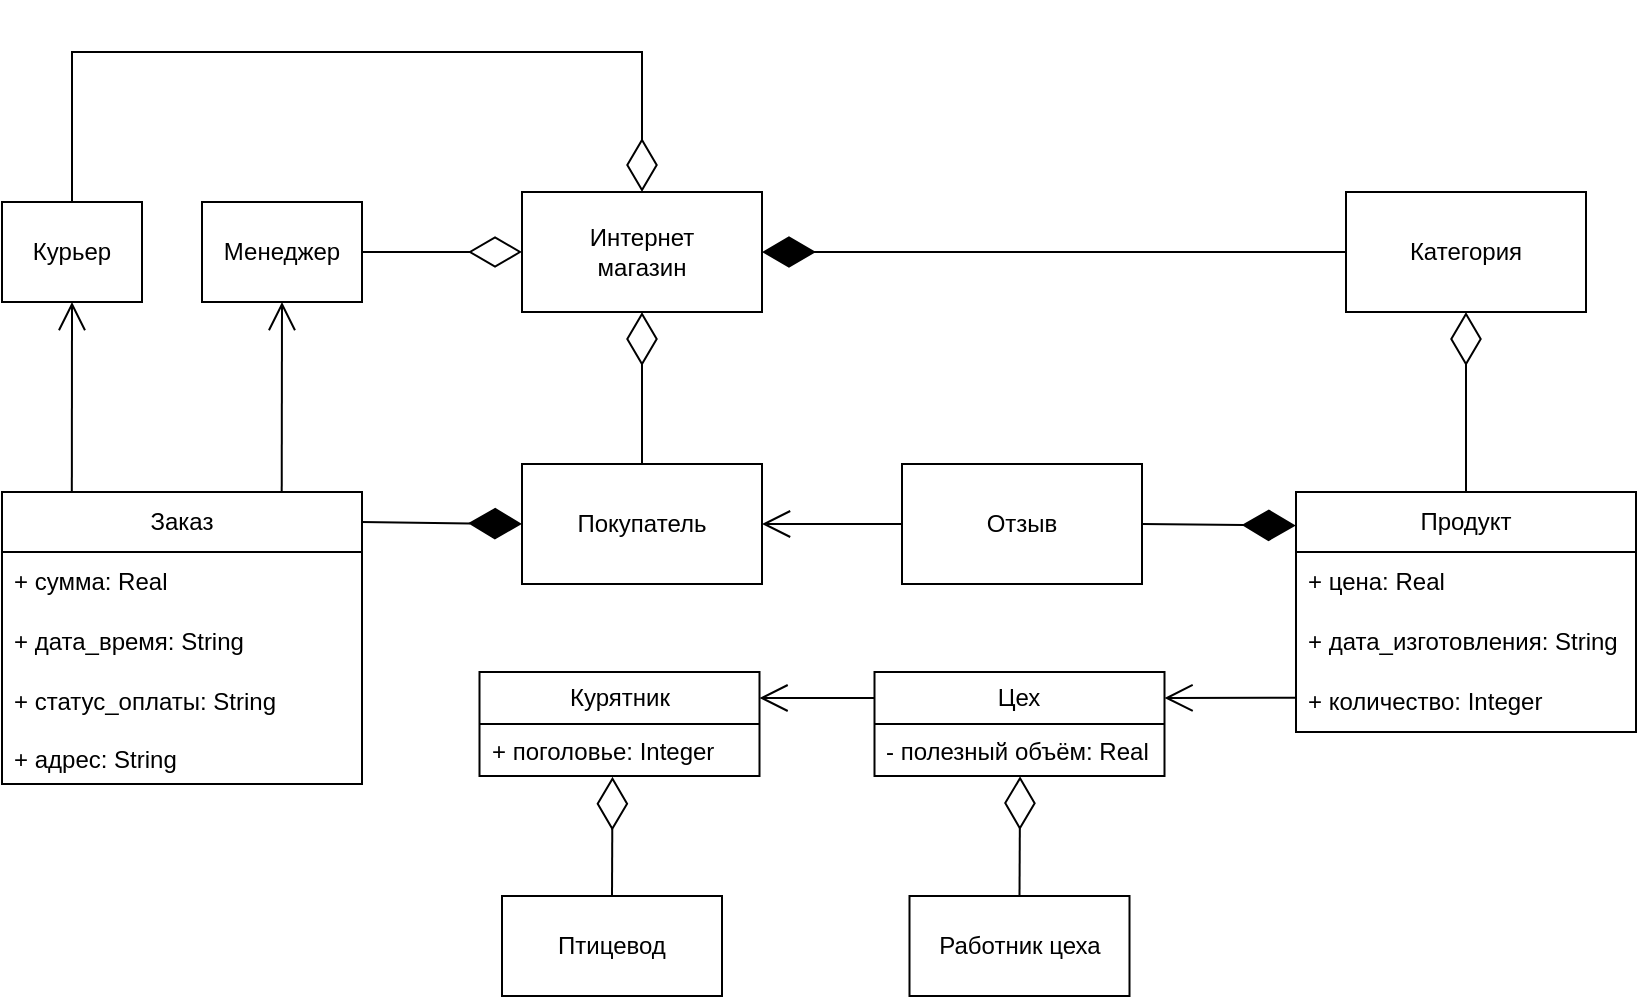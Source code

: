 <mxfile version="24.7.17">
  <diagram name="Страница — 1" id="RFpwW-EvHah2aBxBeGnW">
    <mxGraphModel dx="1005" dy="596" grid="1" gridSize="10" guides="1" tooltips="1" connect="1" arrows="1" fold="1" page="1" pageScale="1" pageWidth="827" pageHeight="1169" math="0" shadow="0">
      <root>
        <mxCell id="0" />
        <mxCell id="1" parent="0" />
        <mxCell id="fHBep_0TYd8QnGB2VWUB-1" value="Интернет&lt;div&gt;магазин&lt;/div&gt;" style="rounded=0;whiteSpace=wrap;html=1;" vertex="1" parent="1">
          <mxGeometry x="265" y="390" width="120" height="60" as="geometry" />
        </mxCell>
        <mxCell id="fHBep_0TYd8QnGB2VWUB-3" value="Категория" style="rounded=0;whiteSpace=wrap;html=1;" vertex="1" parent="1">
          <mxGeometry x="677" y="390" width="120" height="60" as="geometry" />
        </mxCell>
        <mxCell id="fHBep_0TYd8QnGB2VWUB-4" value="Отзыв" style="rounded=0;whiteSpace=wrap;html=1;" vertex="1" parent="1">
          <mxGeometry x="455" y="526" width="120" height="60" as="geometry" />
        </mxCell>
        <object label="Продукт" id="fHBep_0TYd8QnGB2VWUB-5">
          <mxCell style="swimlane;fontStyle=0;childLayout=stackLayout;horizontal=1;startSize=30;horizontalStack=0;resizeParent=1;resizeParentMax=0;resizeLast=0;collapsible=1;marginBottom=0;whiteSpace=wrap;html=1;glass=0;" vertex="1" parent="1">
            <mxGeometry x="652" y="540" width="170" height="120" as="geometry">
              <mxRectangle x="620" y="430" width="90" height="30" as="alternateBounds" />
            </mxGeometry>
          </mxCell>
        </object>
        <mxCell id="fHBep_0TYd8QnGB2VWUB-6" value="+ цена: Real" style="text;strokeColor=none;fillColor=none;align=left;verticalAlign=middle;spacingLeft=4;spacingRight=4;overflow=hidden;points=[[0,0.5],[1,0.5]];portConstraint=eastwest;rotatable=0;whiteSpace=wrap;html=1;" vertex="1" parent="fHBep_0TYd8QnGB2VWUB-5">
          <mxGeometry y="30" width="170" height="30" as="geometry" />
        </mxCell>
        <mxCell id="fHBep_0TYd8QnGB2VWUB-7" value="+ дата_изготовления: String" style="text;strokeColor=none;fillColor=none;align=left;verticalAlign=middle;spacingLeft=4;spacingRight=4;overflow=hidden;points=[[0,0.5],[1,0.5]];portConstraint=eastwest;rotatable=0;whiteSpace=wrap;html=1;" vertex="1" parent="fHBep_0TYd8QnGB2VWUB-5">
          <mxGeometry y="60" width="170" height="30" as="geometry" />
        </mxCell>
        <mxCell id="fHBep_0TYd8QnGB2VWUB-8" value="+ количество: Integer&amp;nbsp;" style="text;strokeColor=none;fillColor=none;align=left;verticalAlign=middle;spacingLeft=4;spacingRight=4;overflow=hidden;points=[[0,0.5],[1,0.5]];portConstraint=eastwest;rotatable=0;whiteSpace=wrap;html=1;" vertex="1" parent="fHBep_0TYd8QnGB2VWUB-5">
          <mxGeometry y="90" width="170" height="30" as="geometry" />
        </mxCell>
        <mxCell id="fHBep_0TYd8QnGB2VWUB-9" value="Заказ" style="swimlane;fontStyle=0;childLayout=stackLayout;horizontal=1;startSize=30;horizontalStack=0;resizeParent=1;resizeParentMax=0;resizeLast=0;collapsible=1;marginBottom=0;whiteSpace=wrap;html=1;" vertex="1" parent="1">
          <mxGeometry x="5" y="540" width="180" height="146" as="geometry" />
        </mxCell>
        <mxCell id="fHBep_0TYd8QnGB2VWUB-10" value="+ сумма: Real" style="text;strokeColor=none;fillColor=none;align=left;verticalAlign=middle;spacingLeft=4;spacingRight=4;overflow=hidden;points=[[0,0.5],[1,0.5]];portConstraint=eastwest;rotatable=0;whiteSpace=wrap;html=1;" vertex="1" parent="fHBep_0TYd8QnGB2VWUB-9">
          <mxGeometry y="30" width="180" height="30" as="geometry" />
        </mxCell>
        <mxCell id="fHBep_0TYd8QnGB2VWUB-11" value="+ дата_время: String" style="text;strokeColor=none;fillColor=none;align=left;verticalAlign=middle;spacingLeft=4;spacingRight=4;overflow=hidden;points=[[0,0.5],[1,0.5]];portConstraint=eastwest;rotatable=0;whiteSpace=wrap;html=1;" vertex="1" parent="fHBep_0TYd8QnGB2VWUB-9">
          <mxGeometry y="60" width="180" height="30" as="geometry" />
        </mxCell>
        <mxCell id="fHBep_0TYd8QnGB2VWUB-12" value="+ статус_оплаты: String" style="text;strokeColor=none;fillColor=none;align=left;verticalAlign=middle;spacingLeft=4;spacingRight=4;overflow=hidden;points=[[0,0.5],[1,0.5]];portConstraint=eastwest;rotatable=0;whiteSpace=wrap;html=1;" vertex="1" parent="fHBep_0TYd8QnGB2VWUB-9">
          <mxGeometry y="90" width="180" height="30" as="geometry" />
        </mxCell>
        <mxCell id="fHBep_0TYd8QnGB2VWUB-13" value="+ адрес: String" style="text;strokeColor=none;fillColor=none;align=left;verticalAlign=top;spacingLeft=4;spacingRight=4;overflow=hidden;rotatable=0;points=[[0,0.5],[1,0.5]];portConstraint=eastwest;whiteSpace=wrap;html=1;" vertex="1" parent="fHBep_0TYd8QnGB2VWUB-9">
          <mxGeometry y="120" width="180" height="26" as="geometry" />
        </mxCell>
        <mxCell id="fHBep_0TYd8QnGB2VWUB-14" value="Покупатель" style="rounded=0;whiteSpace=wrap;html=1;" vertex="1" parent="1">
          <mxGeometry x="265" y="526" width="120" height="60" as="geometry" />
        </mxCell>
        <mxCell id="fHBep_0TYd8QnGB2VWUB-15" value="" style="endArrow=diamondThin;endFill=1;endSize=24;html=1;rounded=0;entryX=1;entryY=0.5;entryDx=0;entryDy=0;exitX=0;exitY=0.5;exitDx=0;exitDy=0;" edge="1" parent="1" source="fHBep_0TYd8QnGB2VWUB-3" target="fHBep_0TYd8QnGB2VWUB-1">
          <mxGeometry width="160" relative="1" as="geometry">
            <mxPoint x="455" y="420" as="sourcePoint" />
            <mxPoint x="605" y="600" as="targetPoint" />
          </mxGeometry>
        </mxCell>
        <mxCell id="fHBep_0TYd8QnGB2VWUB-18" value="" style="endArrow=diamondThin;endFill=0;endSize=24;html=1;rounded=0;exitX=0.5;exitY=0;exitDx=0;exitDy=0;entryX=0.5;entryY=1;entryDx=0;entryDy=0;" edge="1" parent="1" source="fHBep_0TYd8QnGB2VWUB-5" target="fHBep_0TYd8QnGB2VWUB-3">
          <mxGeometry width="160" relative="1" as="geometry">
            <mxPoint x="405" y="600" as="sourcePoint" />
            <mxPoint x="726" y="440" as="targetPoint" />
            <Array as="points" />
          </mxGeometry>
        </mxCell>
        <mxCell id="fHBep_0TYd8QnGB2VWUB-19" value="" style="endArrow=diamondThin;endFill=1;endSize=24;html=1;rounded=0;exitX=1;exitY=0.5;exitDx=0;exitDy=0;entryX=-0.001;entryY=0.14;entryDx=0;entryDy=0;entryPerimeter=0;" edge="1" parent="1" source="fHBep_0TYd8QnGB2VWUB-4" target="fHBep_0TYd8QnGB2VWUB-5">
          <mxGeometry width="160" relative="1" as="geometry">
            <mxPoint x="485" y="600" as="sourcePoint" />
            <mxPoint x="755" y="550" as="targetPoint" />
          </mxGeometry>
        </mxCell>
        <mxCell id="fHBep_0TYd8QnGB2VWUB-20" value="" style="endArrow=open;endFill=1;endSize=12;html=1;rounded=0;exitX=0;exitY=0.5;exitDx=0;exitDy=0;entryX=1;entryY=0.5;entryDx=0;entryDy=0;" edge="1" parent="1" source="fHBep_0TYd8QnGB2VWUB-4" target="fHBep_0TYd8QnGB2VWUB-14">
          <mxGeometry width="160" relative="1" as="geometry">
            <mxPoint x="525" y="660" as="sourcePoint" />
            <mxPoint x="685" y="660" as="targetPoint" />
          </mxGeometry>
        </mxCell>
        <mxCell id="fHBep_0TYd8QnGB2VWUB-23" value="" style="endArrow=open;endFill=1;endSize=12;html=1;rounded=0;entryX=1;entryY=0.25;entryDx=0;entryDy=0;exitX=0.002;exitY=0.429;exitDx=0;exitDy=0;exitPerimeter=0;" edge="1" parent="1" source="fHBep_0TYd8QnGB2VWUB-8" target="fHBep_0TYd8QnGB2VWUB-27">
          <mxGeometry width="160" relative="1" as="geometry">
            <mxPoint x="635" y="620" as="sourcePoint" />
            <mxPoint x="845" y="380" as="targetPoint" />
          </mxGeometry>
        </mxCell>
        <mxCell id="fHBep_0TYd8QnGB2VWUB-24" value="" style="endArrow=open;endFill=1;endSize=12;html=1;rounded=0;entryX=0.5;entryY=1;entryDx=0;entryDy=0;exitX=0.777;exitY=0.003;exitDx=0;exitDy=0;exitPerimeter=0;" edge="1" parent="1" source="fHBep_0TYd8QnGB2VWUB-9" target="fHBep_0TYd8QnGB2VWUB-30">
          <mxGeometry width="160" relative="1" as="geometry">
            <mxPoint x="145" y="540" as="sourcePoint" />
            <mxPoint x="160" y="470" as="targetPoint" />
          </mxGeometry>
        </mxCell>
        <mxCell id="fHBep_0TYd8QnGB2VWUB-26" value="Работник цеха" style="html=1;whiteSpace=wrap;" vertex="1" parent="1">
          <mxGeometry x="458.75" y="742" width="110" height="50" as="geometry" />
        </mxCell>
        <mxCell id="fHBep_0TYd8QnGB2VWUB-27" value="Цех" style="swimlane;fontStyle=0;childLayout=stackLayout;horizontal=1;startSize=26;fillColor=none;horizontalStack=0;resizeParent=1;resizeParentMax=0;resizeLast=0;collapsible=1;marginBottom=0;whiteSpace=wrap;html=1;" vertex="1" parent="1">
          <mxGeometry x="441.25" y="630" width="145" height="52" as="geometry">
            <mxRectangle x="576.25" y="680" width="60" height="30" as="alternateBounds" />
          </mxGeometry>
        </mxCell>
        <mxCell id="fHBep_0TYd8QnGB2VWUB-28" value="- полезный объём: Real" style="text;strokeColor=none;fillColor=none;align=left;verticalAlign=top;spacingLeft=4;spacingRight=4;overflow=hidden;rotatable=0;points=[[0,0.5],[1,0.5]];portConstraint=eastwest;whiteSpace=wrap;html=1;" vertex="1" parent="fHBep_0TYd8QnGB2VWUB-27">
          <mxGeometry y="26" width="145" height="26" as="geometry" />
        </mxCell>
        <mxCell id="fHBep_0TYd8QnGB2VWUB-29" value="Птицевод" style="html=1;whiteSpace=wrap;" vertex="1" parent="1">
          <mxGeometry x="255" y="742" width="110" height="50" as="geometry" />
        </mxCell>
        <mxCell id="fHBep_0TYd8QnGB2VWUB-30" value="Менеджер" style="html=1;whiteSpace=wrap;" vertex="1" parent="1">
          <mxGeometry x="105" y="395" width="80" height="50" as="geometry" />
        </mxCell>
        <mxCell id="fHBep_0TYd8QnGB2VWUB-31" value="Курьер" style="html=1;whiteSpace=wrap;" vertex="1" parent="1">
          <mxGeometry x="5" y="395" width="70" height="50" as="geometry" />
        </mxCell>
        <mxCell id="fHBep_0TYd8QnGB2VWUB-33" value="" style="endArrow=diamondThin;endFill=1;endSize=24;html=1;rounded=0;entryX=0;entryY=0.5;entryDx=0;entryDy=0;exitX=0.998;exitY=0.103;exitDx=0;exitDy=0;exitPerimeter=0;" edge="1" parent="1" source="fHBep_0TYd8QnGB2VWUB-9" target="fHBep_0TYd8QnGB2VWUB-14">
          <mxGeometry width="160" relative="1" as="geometry">
            <mxPoint x="185" y="670" as="sourcePoint" />
            <mxPoint x="385" y="571" as="targetPoint" />
            <Array as="points" />
          </mxGeometry>
        </mxCell>
        <mxCell id="fHBep_0TYd8QnGB2VWUB-34" value="Курятник" style="swimlane;fontStyle=0;childLayout=stackLayout;horizontal=1;startSize=26;fillColor=none;horizontalStack=0;resizeParent=1;resizeParentMax=0;resizeLast=0;collapsible=1;marginBottom=0;whiteSpace=wrap;html=1;" vertex="1" parent="1">
          <mxGeometry x="243.75" y="630" width="140" height="52" as="geometry" />
        </mxCell>
        <mxCell id="fHBep_0TYd8QnGB2VWUB-35" value="+ поголовье: Integer" style="text;strokeColor=none;fillColor=none;align=left;verticalAlign=top;spacingLeft=4;spacingRight=4;overflow=hidden;rotatable=0;points=[[0,0.5],[1,0.5]];portConstraint=eastwest;whiteSpace=wrap;html=1;" vertex="1" parent="fHBep_0TYd8QnGB2VWUB-34">
          <mxGeometry y="26" width="140" height="26" as="geometry" />
        </mxCell>
        <mxCell id="fHBep_0TYd8QnGB2VWUB-36" value="" style="endArrow=open;endFill=1;endSize=12;html=1;rounded=0;exitX=0;exitY=0.25;exitDx=0;exitDy=0;entryX=1;entryY=0.25;entryDx=0;entryDy=0;" edge="1" parent="1" source="fHBep_0TYd8QnGB2VWUB-27" target="fHBep_0TYd8QnGB2VWUB-34">
          <mxGeometry width="160" relative="1" as="geometry">
            <mxPoint x="430" y="700" as="sourcePoint" />
            <mxPoint x="360" y="610" as="targetPoint" />
          </mxGeometry>
        </mxCell>
        <mxCell id="fHBep_0TYd8QnGB2VWUB-38" value="" style="endArrow=open;endFill=1;endSize=12;html=1;rounded=0;entryX=0.5;entryY=1;entryDx=0;entryDy=0;exitX=0.194;exitY=-0.001;exitDx=0;exitDy=0;exitPerimeter=0;" edge="1" parent="1" source="fHBep_0TYd8QnGB2VWUB-9" target="fHBep_0TYd8QnGB2VWUB-31">
          <mxGeometry width="160" relative="1" as="geometry">
            <mxPoint x="40" y="530" as="sourcePoint" />
            <mxPoint x="40" y="480" as="targetPoint" />
          </mxGeometry>
        </mxCell>
        <mxCell id="fHBep_0TYd8QnGB2VWUB-42" value="" style="endArrow=diamondThin;endFill=0;endSize=24;html=1;rounded=0;exitX=0.5;exitY=0;exitDx=0;exitDy=0;entryX=0.5;entryY=0;entryDx=0;entryDy=0;" edge="1" parent="1" source="fHBep_0TYd8QnGB2VWUB-31" target="fHBep_0TYd8QnGB2VWUB-1">
          <mxGeometry width="160" relative="1" as="geometry">
            <mxPoint x="39.5" y="380" as="sourcePoint" />
            <mxPoint x="39.5" y="290" as="targetPoint" />
            <Array as="points">
              <mxPoint x="40" y="320" />
              <mxPoint x="190" y="320" />
              <mxPoint x="325" y="320" />
            </Array>
          </mxGeometry>
        </mxCell>
        <mxCell id="fHBep_0TYd8QnGB2VWUB-43" value="" style="endArrow=diamondThin;endFill=0;endSize=24;html=1;rounded=0;exitX=1;exitY=0.5;exitDx=0;exitDy=0;entryX=0;entryY=0.5;entryDx=0;entryDy=0;" edge="1" parent="1" source="fHBep_0TYd8QnGB2VWUB-30" target="fHBep_0TYd8QnGB2VWUB-1">
          <mxGeometry width="160" relative="1" as="geometry">
            <mxPoint x="220" y="440" as="sourcePoint" />
            <mxPoint x="220" y="350" as="targetPoint" />
            <Array as="points" />
          </mxGeometry>
        </mxCell>
        <mxCell id="fHBep_0TYd8QnGB2VWUB-44" value="" style="endArrow=diamondThin;endFill=0;endSize=24;html=1;rounded=0;exitX=0.5;exitY=0;exitDx=0;exitDy=0;entryX=0.475;entryY=1.015;entryDx=0;entryDy=0;entryPerimeter=0;" edge="1" parent="1" source="fHBep_0TYd8QnGB2VWUB-29" target="fHBep_0TYd8QnGB2VWUB-35">
          <mxGeometry width="160" relative="1" as="geometry">
            <mxPoint x="385" y="850" as="sourcePoint" />
            <mxPoint x="390" y="710" as="targetPoint" />
            <Array as="points" />
          </mxGeometry>
        </mxCell>
        <mxCell id="fHBep_0TYd8QnGB2VWUB-45" value="" style="endArrow=diamondThin;endFill=0;endSize=24;html=1;rounded=0;exitX=0.5;exitY=0;exitDx=0;exitDy=0;entryX=0.502;entryY=1.004;entryDx=0;entryDy=0;entryPerimeter=0;" edge="1" parent="1" source="fHBep_0TYd8QnGB2VWUB-26" target="fHBep_0TYd8QnGB2VWUB-28">
          <mxGeometry width="160" relative="1" as="geometry">
            <mxPoint x="440" y="746" as="sourcePoint" />
            <mxPoint x="490" y="700" as="targetPoint" />
            <Array as="points" />
          </mxGeometry>
        </mxCell>
        <mxCell id="fHBep_0TYd8QnGB2VWUB-46" value="" style="endArrow=diamondThin;endFill=0;endSize=24;html=1;rounded=0;exitX=0.5;exitY=0;exitDx=0;exitDy=0;entryX=0.5;entryY=1;entryDx=0;entryDy=0;" edge="1" parent="1" source="fHBep_0TYd8QnGB2VWUB-14" target="fHBep_0TYd8QnGB2VWUB-1">
          <mxGeometry width="160" relative="1" as="geometry">
            <mxPoint x="313.61" y="520" as="sourcePoint" />
            <mxPoint x="313.61" y="460" as="targetPoint" />
            <Array as="points" />
          </mxGeometry>
        </mxCell>
      </root>
    </mxGraphModel>
  </diagram>
</mxfile>
